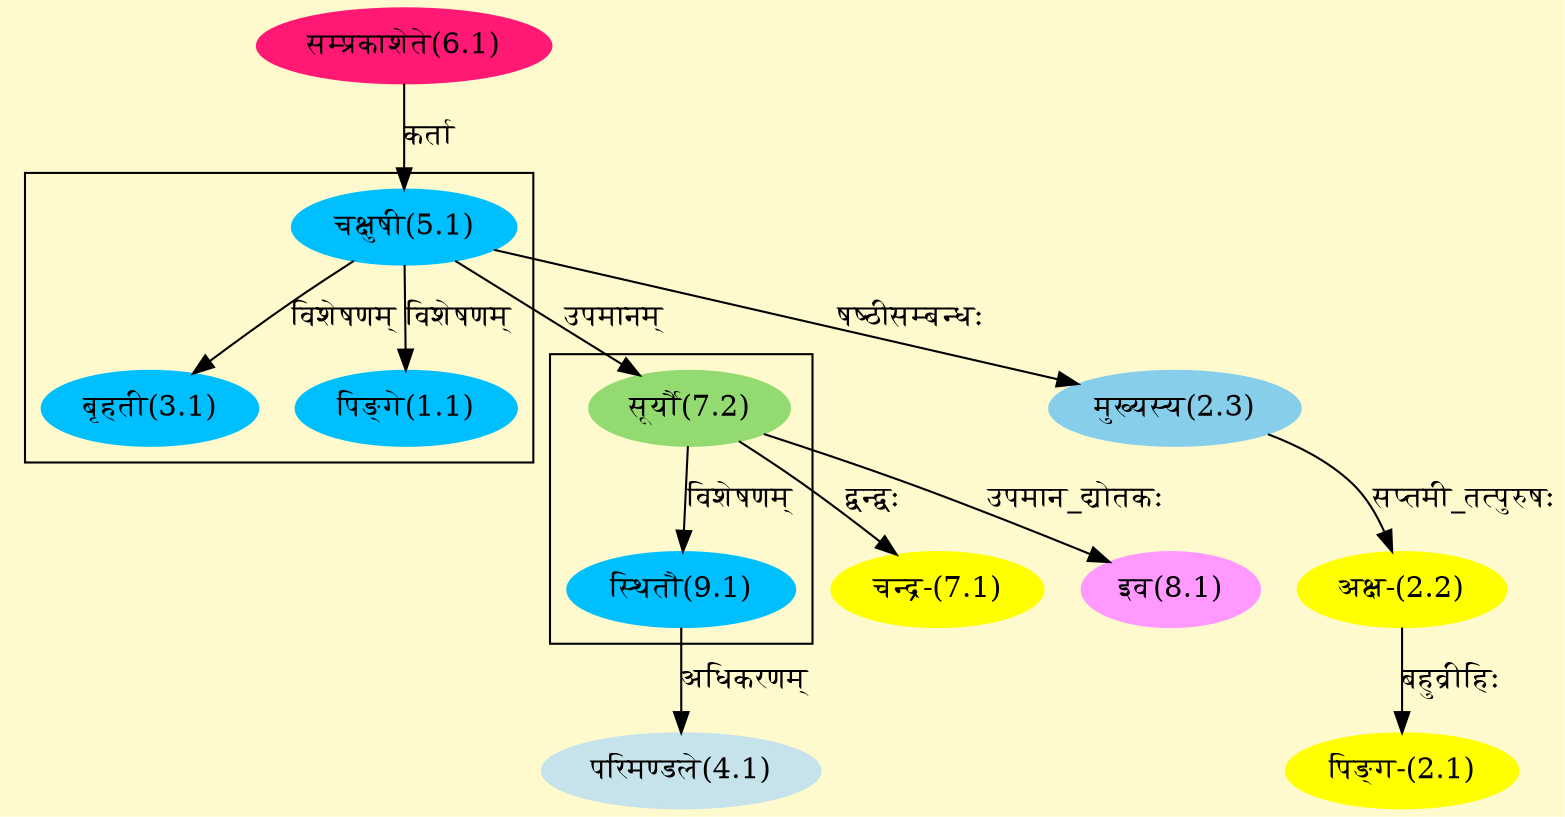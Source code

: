 digraph G{
rankdir=BT;
 compound=true;
 bgcolor="lemonchiffon1";

subgraph cluster_1{
Node1_1 [style=filled, color="#00BFFF" label = "पिङ्गे(1.1)"]
Node5_1 [style=filled, color="#00BFFF" label = "चक्षुषी(5.1)"]
Node3_1 [style=filled, color="#00BFFF" label = "बृहती(3.1)"]

}

subgraph cluster_2{
Node9_1 [style=filled, color="#00BFFF" label = "स्थितौ(9.1)"]
Node7_2 [style=filled, color="#93DB70" label = "सूर्यौ(7.2)"]

}
Node2_1 [style=filled, color="#FFFF00" label = "पिङ्ग-(2.1)"]
Node2_2 [style=filled, color="#FFFF00" label = "अक्ष-(2.2)"]
Node2_3 [style=filled, color="#87CEEB" label = "मुख्यस्य(2.3)"]
Node5_1 [style=filled, color="#00BFFF" label = "चक्षुषी(5.1)"]
Node4_1 [style=filled, color="#C6E2EB" label = "परिमण्डले(4.1)"]
Node9_1 [style=filled, color="#00BFFF" label = "स्थितौ(9.1)"]
Node6_1 [style=filled, color="#FF1975" label = "सम्प्रकाशेते(6.1)"]
Node [style=filled, color="" label = "()"]
Node7_1 [style=filled, color="#FFFF00" label = "चन्द्र-(7.1)"]
Node7_2 [style=filled, color="#93DB70" label = "सूर्यौ(7.2)"]
Node8_1 [style=filled, color="#FF99FF" label = "इव(8.1)"]
/* Start of Relations section */

Node1_1 -> Node5_1 [  label="विशेषणम्"  dir="back" ]
Node2_1 -> Node2_2 [  label="बहुव्रीहिः"  dir="back" ]
Node2_2 -> Node2_3 [  label="सप्तमी_तत्पुरुषः"  dir="back" ]
Node2_3 -> Node5_1 [  label="षष्ठीसम्बन्धः"  dir="back" ]
Node3_1 -> Node5_1 [  label="विशेषणम्"  dir="back" ]
Node4_1 -> Node9_1 [  label="अधिकरणम्"  dir="back" ]
Node5_1 -> Node6_1 [  label="कर्ता"  dir="back" ]
Node7_1 -> Node7_2 [  label="द्वन्द्वः"  dir="back" ]
Node7_2 -> Node5_1 [  label="उपमानम्"  dir="back" ]
Node8_1 -> Node7_2 [  label="उपमान_द्योतकः"  dir="back" ]
Node9_1 -> Node7_2 [  label="विशेषणम्"  dir="back" ]
}

